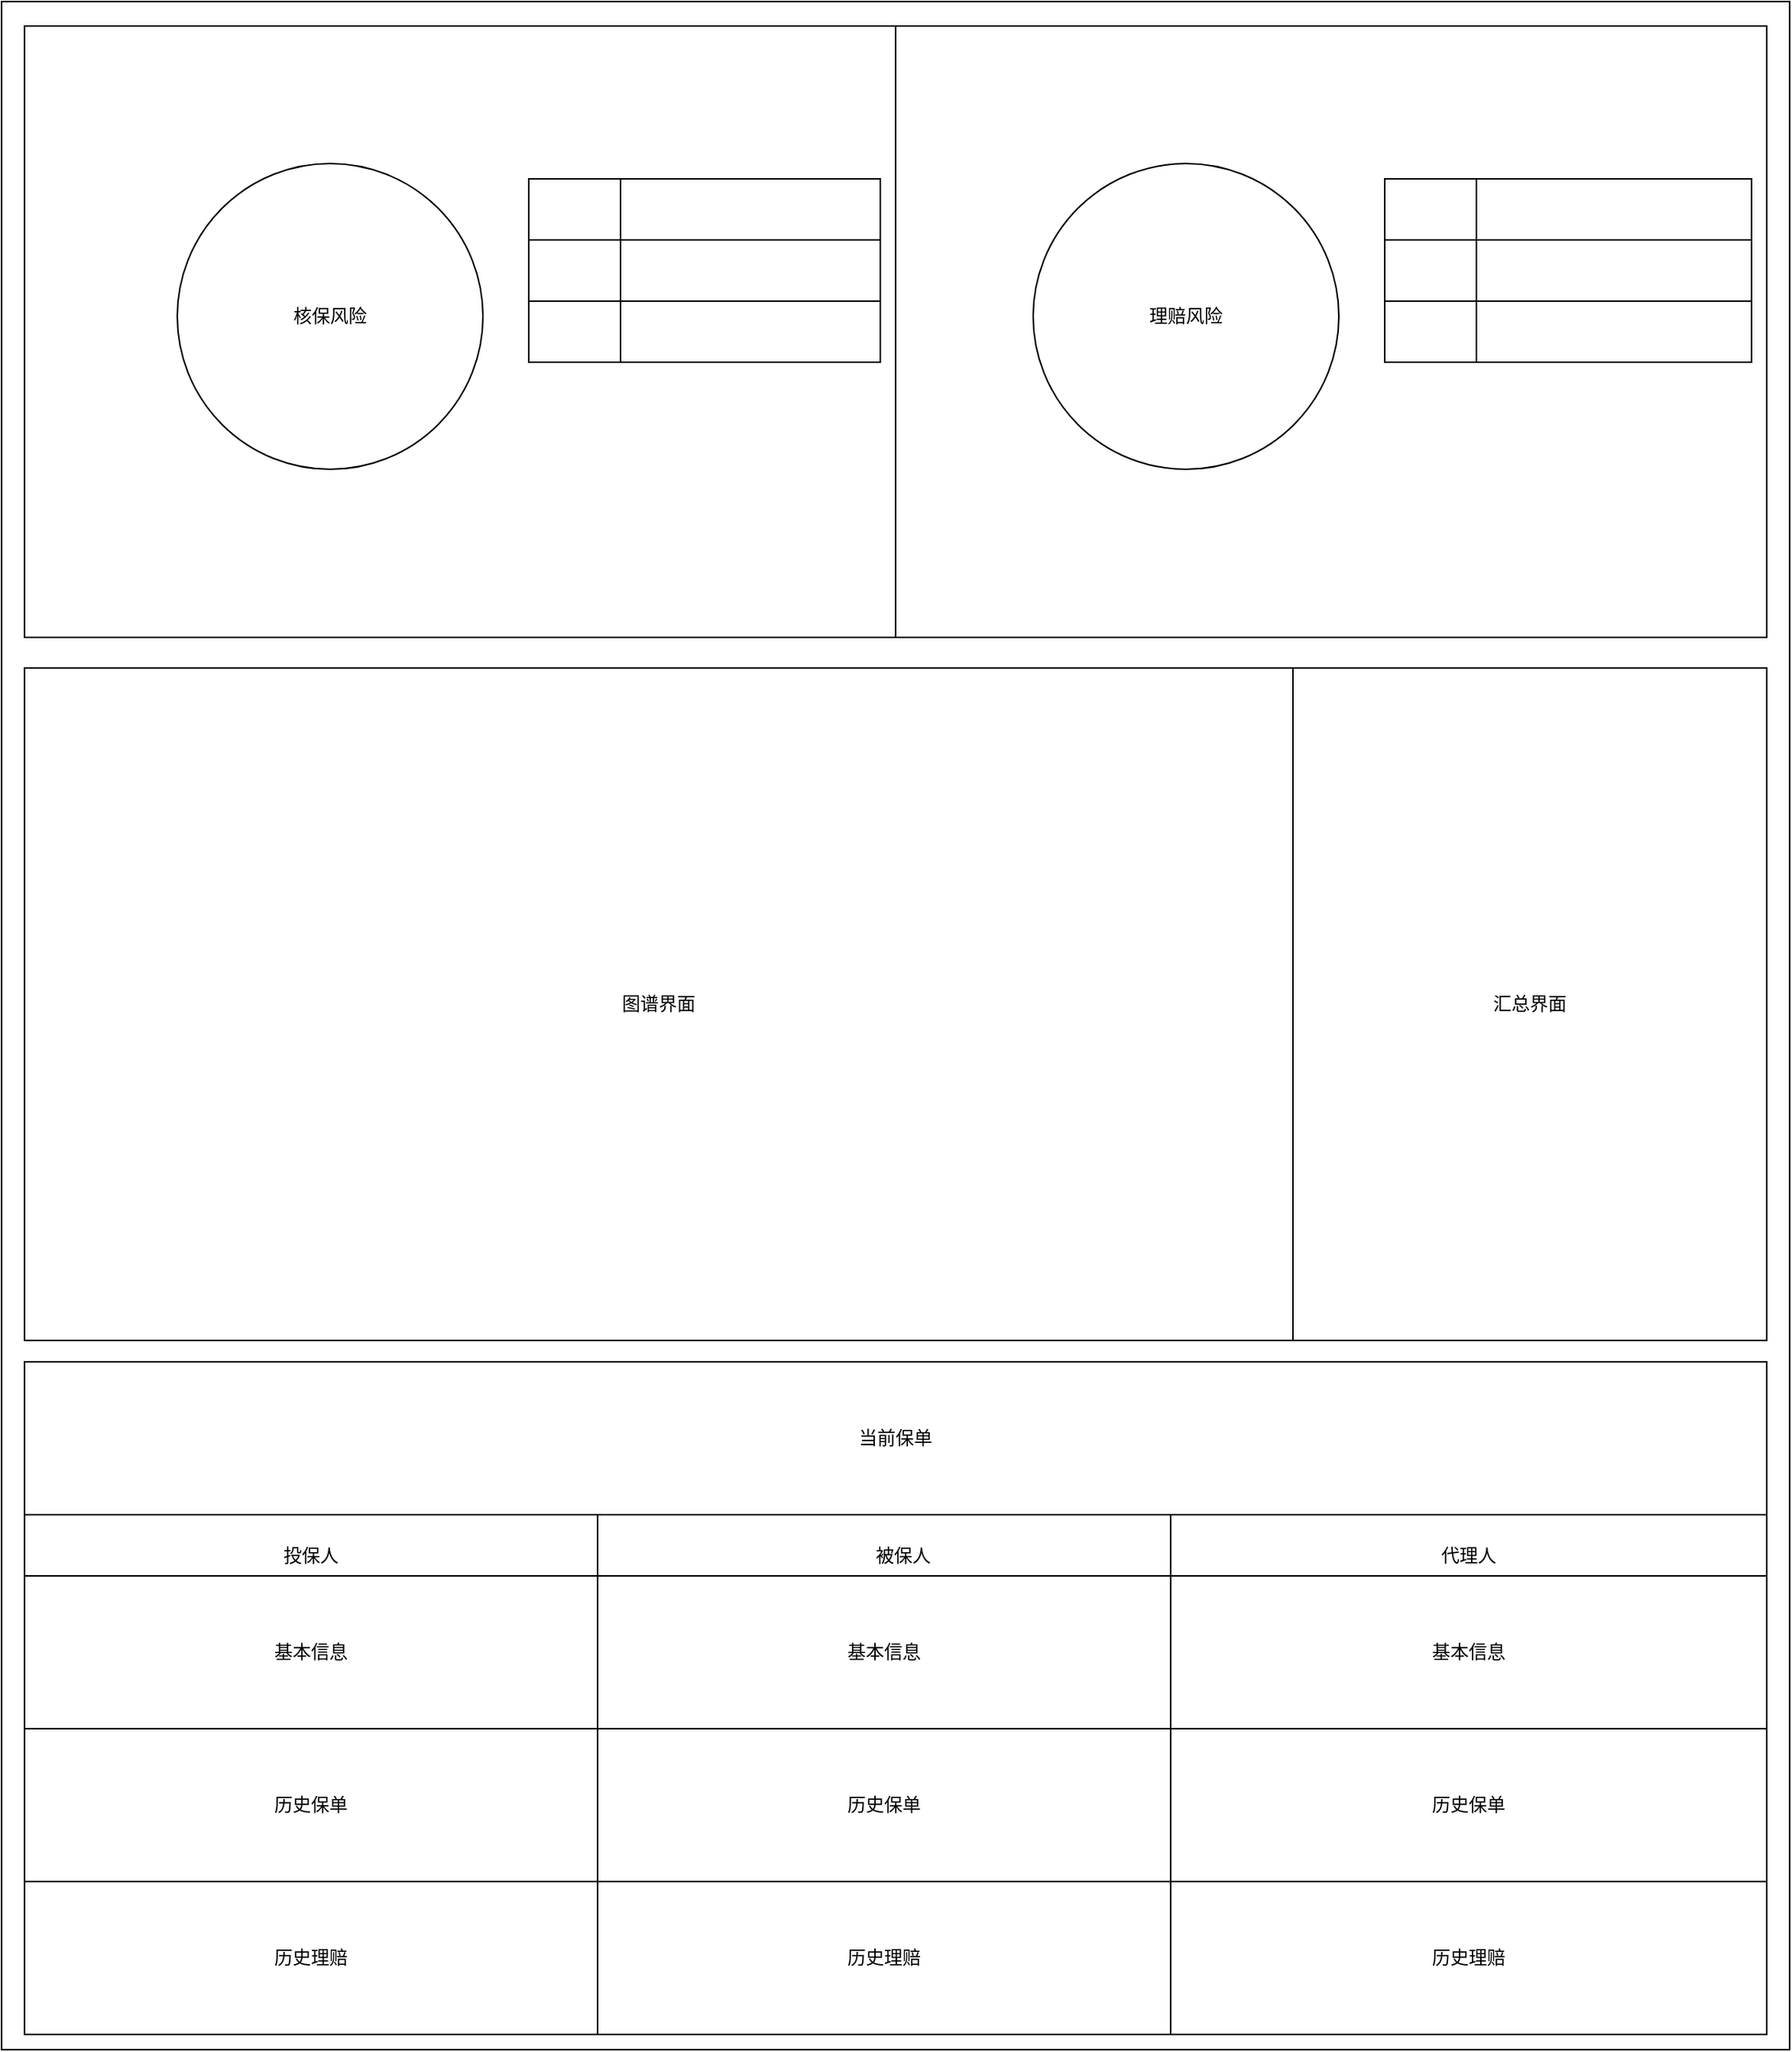 <mxfile version="21.6.6" type="github">
  <diagram name="第 1 页" id="SUd_A5kPVJvfkjwUQ2Qv">
    <mxGraphModel dx="1403" dy="1156" grid="1" gridSize="10" guides="1" tooltips="1" connect="1" arrows="1" fold="1" page="1" pageScale="1" pageWidth="850" pageHeight="1100" math="0" shadow="0">
      <root>
        <mxCell id="0" />
        <mxCell id="1" parent="0" />
        <mxCell id="lbtEtIyEJ65vKywW1Y3Z-1" value="" style="rounded=0;whiteSpace=wrap;html=1;" vertex="1" parent="1">
          <mxGeometry x="50" y="100" width="1170" height="1340" as="geometry" />
        </mxCell>
        <mxCell id="lbtEtIyEJ65vKywW1Y3Z-2" value="" style="rounded=0;whiteSpace=wrap;html=1;" vertex="1" parent="1">
          <mxGeometry x="65" y="116" width="570" height="400" as="geometry" />
        </mxCell>
        <mxCell id="lbtEtIyEJ65vKywW1Y3Z-3" value="" style="rounded=0;whiteSpace=wrap;html=1;" vertex="1" parent="1">
          <mxGeometry x="635" y="116" width="570" height="400" as="geometry" />
        </mxCell>
        <mxCell id="lbtEtIyEJ65vKywW1Y3Z-4" value="核保风险" style="ellipse;whiteSpace=wrap;html=1;aspect=fixed;" vertex="1" parent="1">
          <mxGeometry x="165" y="206" width="200" height="200" as="geometry" />
        </mxCell>
        <mxCell id="lbtEtIyEJ65vKywW1Y3Z-5" value="理赔风险" style="ellipse;whiteSpace=wrap;html=1;aspect=fixed;" vertex="1" parent="1">
          <mxGeometry x="725" y="206" width="200" height="200" as="geometry" />
        </mxCell>
        <mxCell id="lbtEtIyEJ65vKywW1Y3Z-10" value="" style="shape=table;startSize=0;container=1;collapsible=0;childLayout=tableLayout;fontSize=16;" vertex="1" parent="1">
          <mxGeometry x="395" y="216" width="230" height="120" as="geometry" />
        </mxCell>
        <mxCell id="lbtEtIyEJ65vKywW1Y3Z-11" value="" style="shape=tableRow;horizontal=0;startSize=0;swimlaneHead=0;swimlaneBody=0;strokeColor=inherit;top=0;left=0;bottom=0;right=0;collapsible=0;dropTarget=0;fillColor=none;points=[[0,0.5],[1,0.5]];portConstraint=eastwest;fontSize=16;" vertex="1" parent="lbtEtIyEJ65vKywW1Y3Z-10">
          <mxGeometry width="230" height="40" as="geometry" />
        </mxCell>
        <mxCell id="lbtEtIyEJ65vKywW1Y3Z-12" value="" style="shape=partialRectangle;html=1;whiteSpace=wrap;connectable=0;strokeColor=inherit;overflow=hidden;fillColor=none;top=0;left=0;bottom=0;right=0;pointerEvents=1;fontSize=16;" vertex="1" parent="lbtEtIyEJ65vKywW1Y3Z-11">
          <mxGeometry width="60" height="40" as="geometry">
            <mxRectangle width="60" height="40" as="alternateBounds" />
          </mxGeometry>
        </mxCell>
        <mxCell id="lbtEtIyEJ65vKywW1Y3Z-13" value="" style="shape=partialRectangle;html=1;whiteSpace=wrap;connectable=0;strokeColor=inherit;overflow=hidden;fillColor=none;top=0;left=0;bottom=0;right=0;pointerEvents=1;fontSize=16;" vertex="1" parent="lbtEtIyEJ65vKywW1Y3Z-11">
          <mxGeometry x="60" width="170" height="40" as="geometry">
            <mxRectangle width="170" height="40" as="alternateBounds" />
          </mxGeometry>
        </mxCell>
        <mxCell id="lbtEtIyEJ65vKywW1Y3Z-15" value="" style="shape=tableRow;horizontal=0;startSize=0;swimlaneHead=0;swimlaneBody=0;strokeColor=inherit;top=0;left=0;bottom=0;right=0;collapsible=0;dropTarget=0;fillColor=none;points=[[0,0.5],[1,0.5]];portConstraint=eastwest;fontSize=16;" vertex="1" parent="lbtEtIyEJ65vKywW1Y3Z-10">
          <mxGeometry y="40" width="230" height="40" as="geometry" />
        </mxCell>
        <mxCell id="lbtEtIyEJ65vKywW1Y3Z-16" value="" style="shape=partialRectangle;html=1;whiteSpace=wrap;connectable=0;strokeColor=inherit;overflow=hidden;fillColor=none;top=0;left=0;bottom=0;right=0;pointerEvents=1;fontSize=16;" vertex="1" parent="lbtEtIyEJ65vKywW1Y3Z-15">
          <mxGeometry width="60" height="40" as="geometry">
            <mxRectangle width="60" height="40" as="alternateBounds" />
          </mxGeometry>
        </mxCell>
        <mxCell id="lbtEtIyEJ65vKywW1Y3Z-17" value="" style="shape=partialRectangle;html=1;whiteSpace=wrap;connectable=0;strokeColor=inherit;overflow=hidden;fillColor=none;top=0;left=0;bottom=0;right=0;pointerEvents=1;fontSize=16;" vertex="1" parent="lbtEtIyEJ65vKywW1Y3Z-15">
          <mxGeometry x="60" width="170" height="40" as="geometry">
            <mxRectangle width="170" height="40" as="alternateBounds" />
          </mxGeometry>
        </mxCell>
        <mxCell id="lbtEtIyEJ65vKywW1Y3Z-19" value="" style="shape=tableRow;horizontal=0;startSize=0;swimlaneHead=0;swimlaneBody=0;strokeColor=inherit;top=0;left=0;bottom=0;right=0;collapsible=0;dropTarget=0;fillColor=none;points=[[0,0.5],[1,0.5]];portConstraint=eastwest;fontSize=16;" vertex="1" parent="lbtEtIyEJ65vKywW1Y3Z-10">
          <mxGeometry y="80" width="230" height="40" as="geometry" />
        </mxCell>
        <mxCell id="lbtEtIyEJ65vKywW1Y3Z-20" value="" style="shape=partialRectangle;html=1;whiteSpace=wrap;connectable=0;strokeColor=inherit;overflow=hidden;fillColor=none;top=0;left=0;bottom=0;right=0;pointerEvents=1;fontSize=16;" vertex="1" parent="lbtEtIyEJ65vKywW1Y3Z-19">
          <mxGeometry width="60" height="40" as="geometry">
            <mxRectangle width="60" height="40" as="alternateBounds" />
          </mxGeometry>
        </mxCell>
        <mxCell id="lbtEtIyEJ65vKywW1Y3Z-21" value="" style="shape=partialRectangle;html=1;whiteSpace=wrap;connectable=0;strokeColor=inherit;overflow=hidden;fillColor=none;top=0;left=0;bottom=0;right=0;pointerEvents=1;fontSize=16;" vertex="1" parent="lbtEtIyEJ65vKywW1Y3Z-19">
          <mxGeometry x="60" width="170" height="40" as="geometry">
            <mxRectangle width="170" height="40" as="alternateBounds" />
          </mxGeometry>
        </mxCell>
        <mxCell id="lbtEtIyEJ65vKywW1Y3Z-23" value="" style="shape=table;startSize=0;container=1;collapsible=0;childLayout=tableLayout;fontSize=16;" vertex="1" parent="1">
          <mxGeometry x="955" y="216" width="240" height="120" as="geometry" />
        </mxCell>
        <mxCell id="lbtEtIyEJ65vKywW1Y3Z-24" value="" style="shape=tableRow;horizontal=0;startSize=0;swimlaneHead=0;swimlaneBody=0;strokeColor=inherit;top=0;left=0;bottom=0;right=0;collapsible=0;dropTarget=0;fillColor=none;points=[[0,0.5],[1,0.5]];portConstraint=eastwest;fontSize=16;" vertex="1" parent="lbtEtIyEJ65vKywW1Y3Z-23">
          <mxGeometry width="240" height="40" as="geometry" />
        </mxCell>
        <mxCell id="lbtEtIyEJ65vKywW1Y3Z-25" value="" style="shape=partialRectangle;html=1;whiteSpace=wrap;connectable=0;strokeColor=inherit;overflow=hidden;fillColor=none;top=0;left=0;bottom=0;right=0;pointerEvents=1;fontSize=16;" vertex="1" parent="lbtEtIyEJ65vKywW1Y3Z-24">
          <mxGeometry width="60" height="40" as="geometry">
            <mxRectangle width="60" height="40" as="alternateBounds" />
          </mxGeometry>
        </mxCell>
        <mxCell id="lbtEtIyEJ65vKywW1Y3Z-26" value="" style="shape=partialRectangle;html=1;whiteSpace=wrap;connectable=0;strokeColor=inherit;overflow=hidden;fillColor=none;top=0;left=0;bottom=0;right=0;pointerEvents=1;fontSize=16;" vertex="1" parent="lbtEtIyEJ65vKywW1Y3Z-24">
          <mxGeometry x="60" width="180" height="40" as="geometry">
            <mxRectangle width="180" height="40" as="alternateBounds" />
          </mxGeometry>
        </mxCell>
        <mxCell id="lbtEtIyEJ65vKywW1Y3Z-28" value="" style="shape=tableRow;horizontal=0;startSize=0;swimlaneHead=0;swimlaneBody=0;strokeColor=inherit;top=0;left=0;bottom=0;right=0;collapsible=0;dropTarget=0;fillColor=none;points=[[0,0.5],[1,0.5]];portConstraint=eastwest;fontSize=16;" vertex="1" parent="lbtEtIyEJ65vKywW1Y3Z-23">
          <mxGeometry y="40" width="240" height="40" as="geometry" />
        </mxCell>
        <mxCell id="lbtEtIyEJ65vKywW1Y3Z-29" value="" style="shape=partialRectangle;html=1;whiteSpace=wrap;connectable=0;strokeColor=inherit;overflow=hidden;fillColor=none;top=0;left=0;bottom=0;right=0;pointerEvents=1;fontSize=16;" vertex="1" parent="lbtEtIyEJ65vKywW1Y3Z-28">
          <mxGeometry width="60" height="40" as="geometry">
            <mxRectangle width="60" height="40" as="alternateBounds" />
          </mxGeometry>
        </mxCell>
        <mxCell id="lbtEtIyEJ65vKywW1Y3Z-30" value="" style="shape=partialRectangle;html=1;whiteSpace=wrap;connectable=0;strokeColor=inherit;overflow=hidden;fillColor=none;top=0;left=0;bottom=0;right=0;pointerEvents=1;fontSize=16;" vertex="1" parent="lbtEtIyEJ65vKywW1Y3Z-28">
          <mxGeometry x="60" width="180" height="40" as="geometry">
            <mxRectangle width="180" height="40" as="alternateBounds" />
          </mxGeometry>
        </mxCell>
        <mxCell id="lbtEtIyEJ65vKywW1Y3Z-32" value="" style="shape=tableRow;horizontal=0;startSize=0;swimlaneHead=0;swimlaneBody=0;strokeColor=inherit;top=0;left=0;bottom=0;right=0;collapsible=0;dropTarget=0;fillColor=none;points=[[0,0.5],[1,0.5]];portConstraint=eastwest;fontSize=16;" vertex="1" parent="lbtEtIyEJ65vKywW1Y3Z-23">
          <mxGeometry y="80" width="240" height="40" as="geometry" />
        </mxCell>
        <mxCell id="lbtEtIyEJ65vKywW1Y3Z-33" value="" style="shape=partialRectangle;html=1;whiteSpace=wrap;connectable=0;strokeColor=inherit;overflow=hidden;fillColor=none;top=0;left=0;bottom=0;right=0;pointerEvents=1;fontSize=16;" vertex="1" parent="lbtEtIyEJ65vKywW1Y3Z-32">
          <mxGeometry width="60" height="40" as="geometry">
            <mxRectangle width="60" height="40" as="alternateBounds" />
          </mxGeometry>
        </mxCell>
        <mxCell id="lbtEtIyEJ65vKywW1Y3Z-34" value="" style="shape=partialRectangle;html=1;whiteSpace=wrap;connectable=0;strokeColor=inherit;overflow=hidden;fillColor=none;top=0;left=0;bottom=0;right=0;pointerEvents=1;fontSize=16;" vertex="1" parent="lbtEtIyEJ65vKywW1Y3Z-32">
          <mxGeometry x="60" width="180" height="40" as="geometry">
            <mxRectangle width="180" height="40" as="alternateBounds" />
          </mxGeometry>
        </mxCell>
        <mxCell id="lbtEtIyEJ65vKywW1Y3Z-36" value="" style="rounded=0;whiteSpace=wrap;html=1;" vertex="1" parent="1">
          <mxGeometry x="65" y="536" width="1140" height="440" as="geometry" />
        </mxCell>
        <mxCell id="lbtEtIyEJ65vKywW1Y3Z-37" value="图谱界面" style="rounded=0;whiteSpace=wrap;html=1;" vertex="1" parent="1">
          <mxGeometry x="65" y="536" width="830" height="440" as="geometry" />
        </mxCell>
        <mxCell id="lbtEtIyEJ65vKywW1Y3Z-38" value="汇总界面" style="rounded=0;whiteSpace=wrap;html=1;" vertex="1" parent="1">
          <mxGeometry x="895" y="536" width="310" height="440" as="geometry" />
        </mxCell>
        <mxCell id="lbtEtIyEJ65vKywW1Y3Z-40" value="汇总界面" style="rounded=0;whiteSpace=wrap;html=1;" vertex="1" parent="1">
          <mxGeometry x="65" y="990" width="1140" height="440" as="geometry" />
        </mxCell>
        <mxCell id="lbtEtIyEJ65vKywW1Y3Z-41" value="投保人&lt;br&gt;&lt;br&gt;&lt;br&gt;&lt;br&gt;&lt;br&gt;&lt;br&gt;&lt;br&gt;&lt;br&gt;&lt;br&gt;&lt;br&gt;&lt;br&gt;&lt;br&gt;&lt;br&gt;&lt;br&gt;" style="rounded=0;whiteSpace=wrap;html=1;" vertex="1" parent="1">
          <mxGeometry x="65" y="990" width="375" height="440" as="geometry" />
        </mxCell>
        <mxCell id="lbtEtIyEJ65vKywW1Y3Z-42" value="被保人&lt;br&gt;&lt;br&gt;&lt;br&gt;&lt;br&gt;&lt;br&gt;&lt;br&gt;&lt;br&gt;&lt;br&gt;&lt;br&gt;&lt;br&gt;&lt;br&gt;&lt;br&gt;&lt;br&gt;&lt;br&gt;" style="rounded=0;whiteSpace=wrap;html=1;" vertex="1" parent="1">
          <mxGeometry x="440" y="990" width="400" height="440" as="geometry" />
        </mxCell>
        <mxCell id="lbtEtIyEJ65vKywW1Y3Z-43" value="代理人&lt;br&gt;&lt;br&gt;&lt;br&gt;&lt;br&gt;&lt;br&gt;&lt;br&gt;&lt;br&gt;&lt;br&gt;&lt;br&gt;&lt;br&gt;&lt;br&gt;&lt;br&gt;&lt;br&gt;&lt;br&gt;" style="rounded=0;whiteSpace=wrap;html=1;" vertex="1" parent="1">
          <mxGeometry x="815" y="990" width="390" height="440" as="geometry" />
        </mxCell>
        <mxCell id="lbtEtIyEJ65vKywW1Y3Z-44" value="基本信息" style="rounded=0;whiteSpace=wrap;html=1;" vertex="1" parent="1">
          <mxGeometry x="65" y="1130" width="375" height="100" as="geometry" />
        </mxCell>
        <mxCell id="lbtEtIyEJ65vKywW1Y3Z-45" value="当前保单" style="rounded=0;whiteSpace=wrap;html=1;" vertex="1" parent="1">
          <mxGeometry x="65" y="990" width="1140" height="100" as="geometry" />
        </mxCell>
        <mxCell id="lbtEtIyEJ65vKywW1Y3Z-46" value="历史保单" style="rounded=0;whiteSpace=wrap;html=1;" vertex="1" parent="1">
          <mxGeometry x="65" y="1230" width="375" height="100" as="geometry" />
        </mxCell>
        <mxCell id="lbtEtIyEJ65vKywW1Y3Z-47" value="历史理赔" style="rounded=0;whiteSpace=wrap;html=1;" vertex="1" parent="1">
          <mxGeometry x="65" y="1330" width="375" height="100" as="geometry" />
        </mxCell>
        <mxCell id="lbtEtIyEJ65vKywW1Y3Z-48" value="基本信息" style="rounded=0;whiteSpace=wrap;html=1;" vertex="1" parent="1">
          <mxGeometry x="440" y="1130" width="375" height="100" as="geometry" />
        </mxCell>
        <mxCell id="lbtEtIyEJ65vKywW1Y3Z-50" value="历史保单" style="rounded=0;whiteSpace=wrap;html=1;" vertex="1" parent="1">
          <mxGeometry x="440" y="1230" width="375" height="100" as="geometry" />
        </mxCell>
        <mxCell id="lbtEtIyEJ65vKywW1Y3Z-51" value="历史理赔" style="rounded=0;whiteSpace=wrap;html=1;" vertex="1" parent="1">
          <mxGeometry x="440" y="1330" width="375" height="100" as="geometry" />
        </mxCell>
        <mxCell id="lbtEtIyEJ65vKywW1Y3Z-52" value="基本信息" style="rounded=0;whiteSpace=wrap;html=1;" vertex="1" parent="1">
          <mxGeometry x="815" y="1130" width="390" height="100" as="geometry" />
        </mxCell>
        <mxCell id="lbtEtIyEJ65vKywW1Y3Z-54" value="历史保单" style="rounded=0;whiteSpace=wrap;html=1;" vertex="1" parent="1">
          <mxGeometry x="815" y="1230" width="390" height="100" as="geometry" />
        </mxCell>
        <mxCell id="lbtEtIyEJ65vKywW1Y3Z-55" value="历史理赔" style="rounded=0;whiteSpace=wrap;html=1;" vertex="1" parent="1">
          <mxGeometry x="815" y="1330" width="390" height="100" as="geometry" />
        </mxCell>
      </root>
    </mxGraphModel>
  </diagram>
</mxfile>
